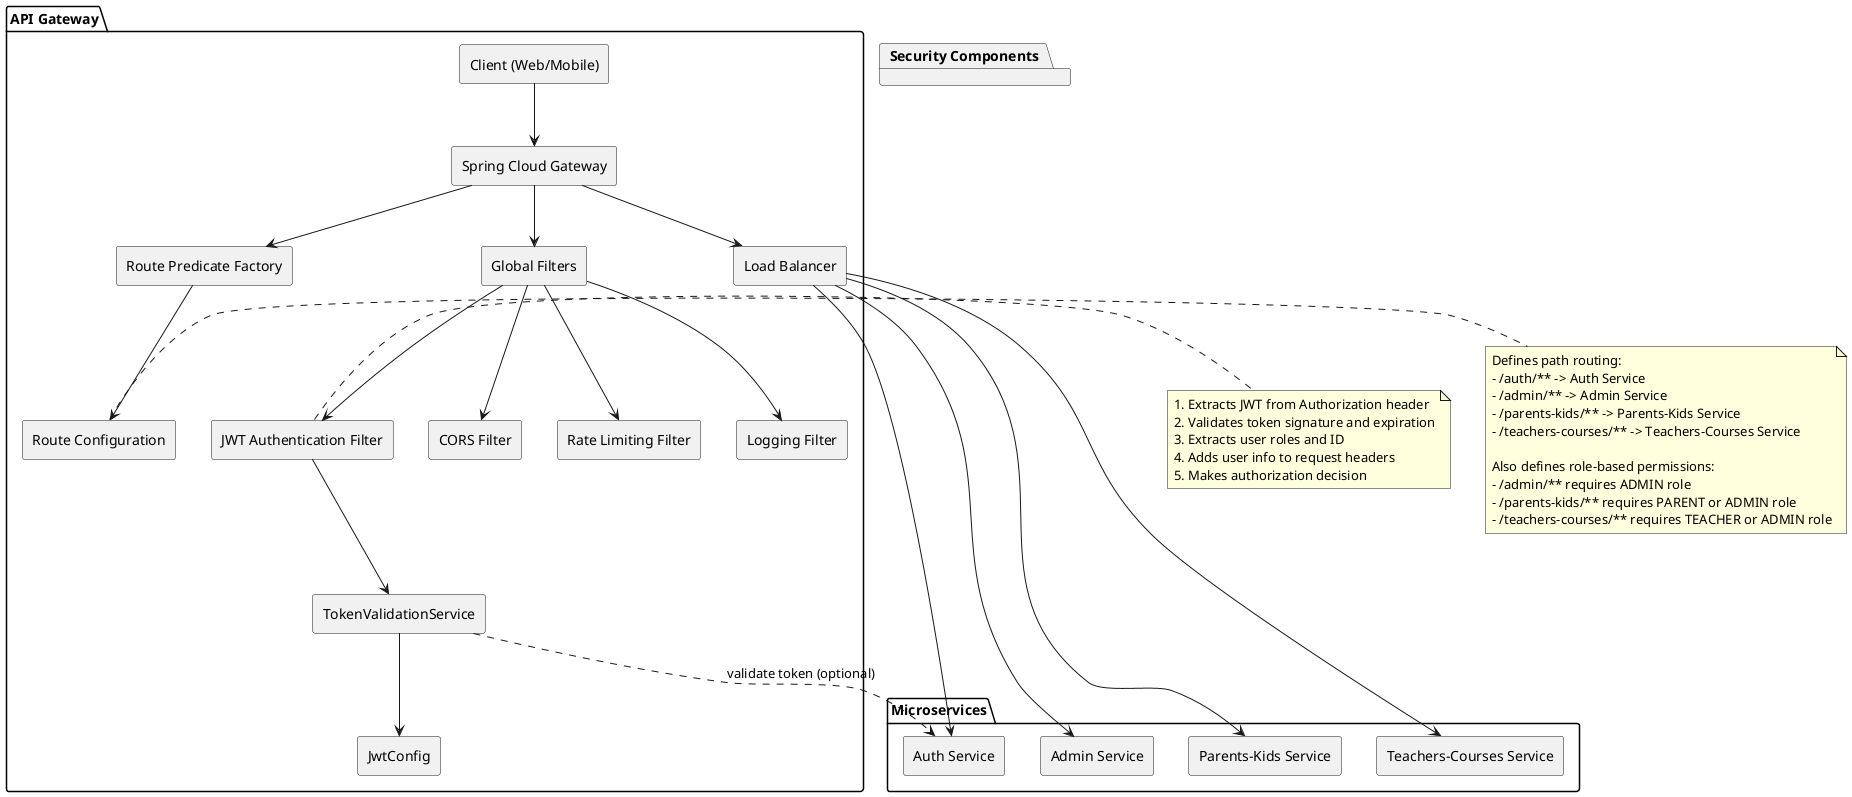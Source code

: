 @startuml
skinparam componentStyle rectangle

package "API Gateway" {
    [Client (Web/Mobile)] --> [Spring Cloud Gateway]

    [Spring Cloud Gateway] --> [Route Predicate Factory]
    [Spring Cloud Gateway] --> [Global Filters]

    [Global Filters] --> [JWT Authentication Filter]
    [Global Filters] --> [CORS Filter]
    [Global Filters] --> [Rate Limiting Filter]
    [Global Filters] --> [Logging Filter]

    [JWT Authentication Filter] --> [TokenValidationService]
    [TokenValidationService] --> [JwtConfig]

    [Route Predicate Factory] --> [Route Configuration]

    [Spring Cloud Gateway] --> [Load Balancer]
}

package "Security Components" {
    [JwtConfig]
    [Route Configuration]
}

package "Microservices" {
    [Auth Service]
    [Admin Service]
    [Parents-Kids Service]
    [Teachers-Courses Service]
}

[Load Balancer] --> [Auth Service]
[Load Balancer] --> [Admin Service]
[Load Balancer] --> [Parents-Kids Service]
[Load Balancer] --> [Teachers-Courses Service]

[TokenValidationService] ..> [Auth Service]: validate token (optional)

note right of [JWT Authentication Filter]
  1. Extracts JWT from Authorization header
  2. Validates token signature and expiration
  3. Extracts user roles and ID
  4. Adds user info to request headers
  5. Makes authorization decision
end note

note right of [Route Configuration]
  Defines path routing:
  - /auth/** -> Auth Service
  - /admin/** -> Admin Service
  - /parents-kids/** -> Parents-Kids Service
  - /teachers-courses/** -> Teachers-Courses Service

  Also defines role-based permissions:
  - /admin/** requires ADMIN role
  - /parents-kids/** requires PARENT or ADMIN role
  - /teachers-courses/** requires TEACHER or ADMIN role
end note

@enduml